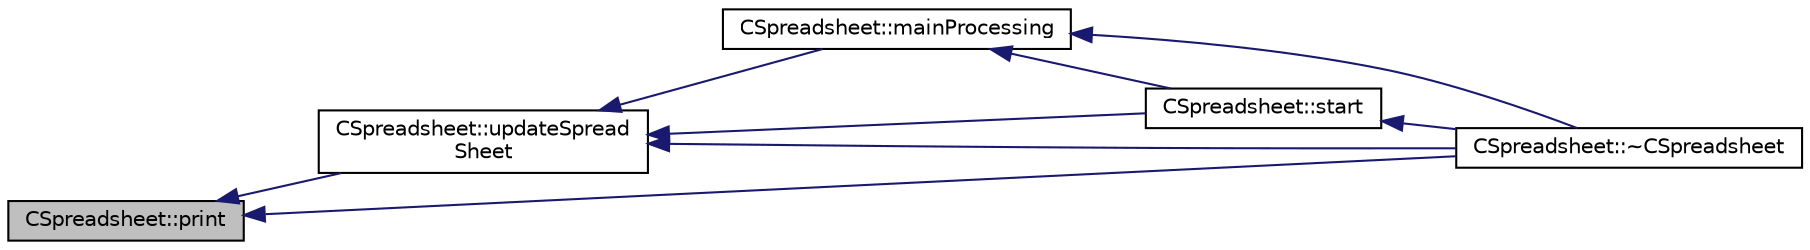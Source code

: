 digraph "CSpreadsheet::print"
{
  edge [fontname="Helvetica",fontsize="10",labelfontname="Helvetica",labelfontsize="10"];
  node [fontname="Helvetica",fontsize="10",shape=record];
  rankdir="LR";
  Node1 [label="CSpreadsheet::print",height=0.2,width=0.4,color="black", fillcolor="grey75", style="filled", fontcolor="black"];
  Node1 -> Node2 [dir="back",color="midnightblue",fontsize="10",style="solid",fontname="Helvetica"];
  Node2 [label="CSpreadsheet::updateSpread\lSheet",height=0.2,width=0.4,color="black", fillcolor="white", style="filled",URL="$classCSpreadsheet.html#a8b5b4342226e0545af3270a0bd0b50a7"];
  Node2 -> Node3 [dir="back",color="midnightblue",fontsize="10",style="solid",fontname="Helvetica"];
  Node3 [label="CSpreadsheet::start",height=0.2,width=0.4,color="black", fillcolor="white", style="filled",URL="$classCSpreadsheet.html#a118b123495313438538adb15d57b33b8"];
  Node3 -> Node4 [dir="back",color="midnightblue",fontsize="10",style="solid",fontname="Helvetica"];
  Node4 [label="CSpreadsheet::~CSpreadsheet",height=0.2,width=0.4,color="black", fillcolor="white", style="filled",URL="$classCSpreadsheet.html#a698d41be2894a7a927db7ad653ead527"];
  Node2 -> Node5 [dir="back",color="midnightblue",fontsize="10",style="solid",fontname="Helvetica"];
  Node5 [label="CSpreadsheet::mainProcessing",height=0.2,width=0.4,color="black", fillcolor="white", style="filled",URL="$classCSpreadsheet.html#a96295c930d6a4a40c721f3d5eda1ad8d"];
  Node5 -> Node3 [dir="back",color="midnightblue",fontsize="10",style="solid",fontname="Helvetica"];
  Node5 -> Node4 [dir="back",color="midnightblue",fontsize="10",style="solid",fontname="Helvetica"];
  Node2 -> Node4 [dir="back",color="midnightblue",fontsize="10",style="solid",fontname="Helvetica"];
  Node1 -> Node4 [dir="back",color="midnightblue",fontsize="10",style="solid",fontname="Helvetica"];
}
